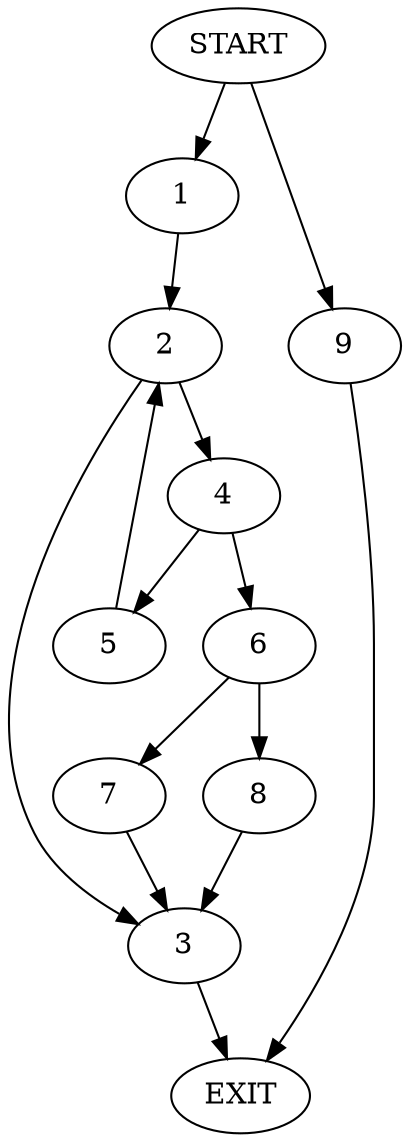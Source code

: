 digraph {
0 [label="START"]
10 [label="EXIT"]
0 -> 1
1 -> 2
2 -> 3
2 -> 4
4 -> 5
4 -> 6
3 -> 10
6 -> 7
6 -> 8
5 -> 2
7 -> 3
8 -> 3
0 -> 9
9 -> 10
}
